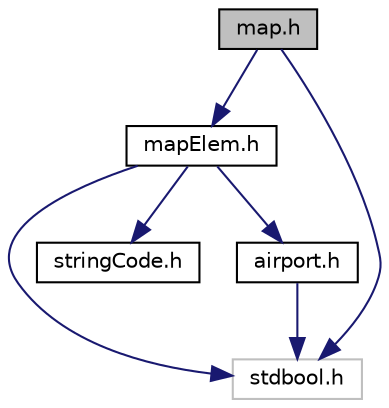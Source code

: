 digraph "map.h"
{
 // LATEX_PDF_SIZE
  edge [fontname="Helvetica",fontsize="10",labelfontname="Helvetica",labelfontsize="10"];
  node [fontname="Helvetica",fontsize="10",shape=record];
  Node1 [label="map.h",height=0.2,width=0.4,color="black", fillcolor="grey75", style="filled", fontcolor="black",tooltip="Definition of the ADT Map in C."];
  Node1 -> Node2 [color="midnightblue",fontsize="10",style="solid"];
  Node2 [label="mapElem.h",height=0.2,width=0.4,color="black", fillcolor="white", style="filled",URL="$mapElem_8h.html",tooltip="Defines the types MapKey and MapValue."];
  Node2 -> Node3 [color="midnightblue",fontsize="10",style="solid"];
  Node3 [label="stdbool.h",height=0.2,width=0.4,color="grey75", fillcolor="white", style="filled",tooltip=" "];
  Node2 -> Node4 [color="midnightblue",fontsize="10",style="solid"];
  Node4 [label="stringCode.h",height=0.2,width=0.4,color="black", fillcolor="white", style="filled",URL="$stringCode_8h_source.html",tooltip=" "];
  Node2 -> Node5 [color="midnightblue",fontsize="10",style="solid"];
  Node5 [label="airport.h",height=0.2,width=0.4,color="black", fillcolor="white", style="filled",URL="$airport_8h.html",tooltip="Definition of the airport in C."];
  Node5 -> Node3 [color="midnightblue",fontsize="10",style="solid"];
  Node1 -> Node3 [color="midnightblue",fontsize="10",style="solid"];
}
